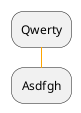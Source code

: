 {
  "sha1": "lvbr6t6emd02mingfdabhwxyhve40n9",
  "insertion": {
    "when": "2024-06-03T18:59:34.586Z",
    "url": "https://forum.plantuml.net/11283/lines-without-arrows?show=11302#c11302",
    "user": "plantuml@gmail.com"
  }
}
@startuml
skinparam ArrowColor orange
skinparam ArrowHeadColor none
:Qwerty;
:Asdfgh;
@enduml
